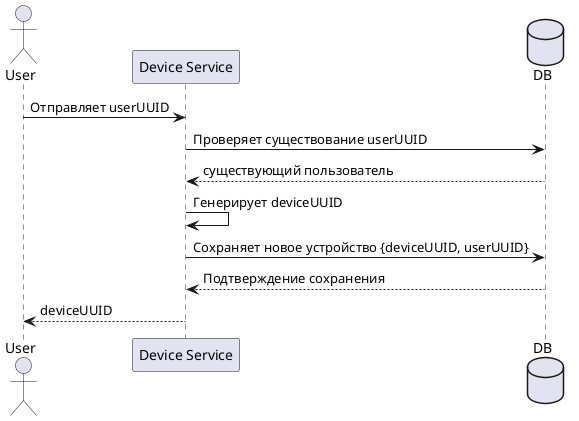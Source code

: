 @startuml
actor User
participant "Device Service" as Device
database "DB" as DB

User -> Device : Отправляет userUUID
Device -> DB : Проверяет существование userUUID
DB --> Device : существующий пользователь
Device -> Device : Генерирует deviceUUID
Device -> DB : Сохраняет новое устройство {deviceUUID, userUUID}
DB --> Device : Подтверждение сохранения
Device --> User : deviceUUID

@enduml
